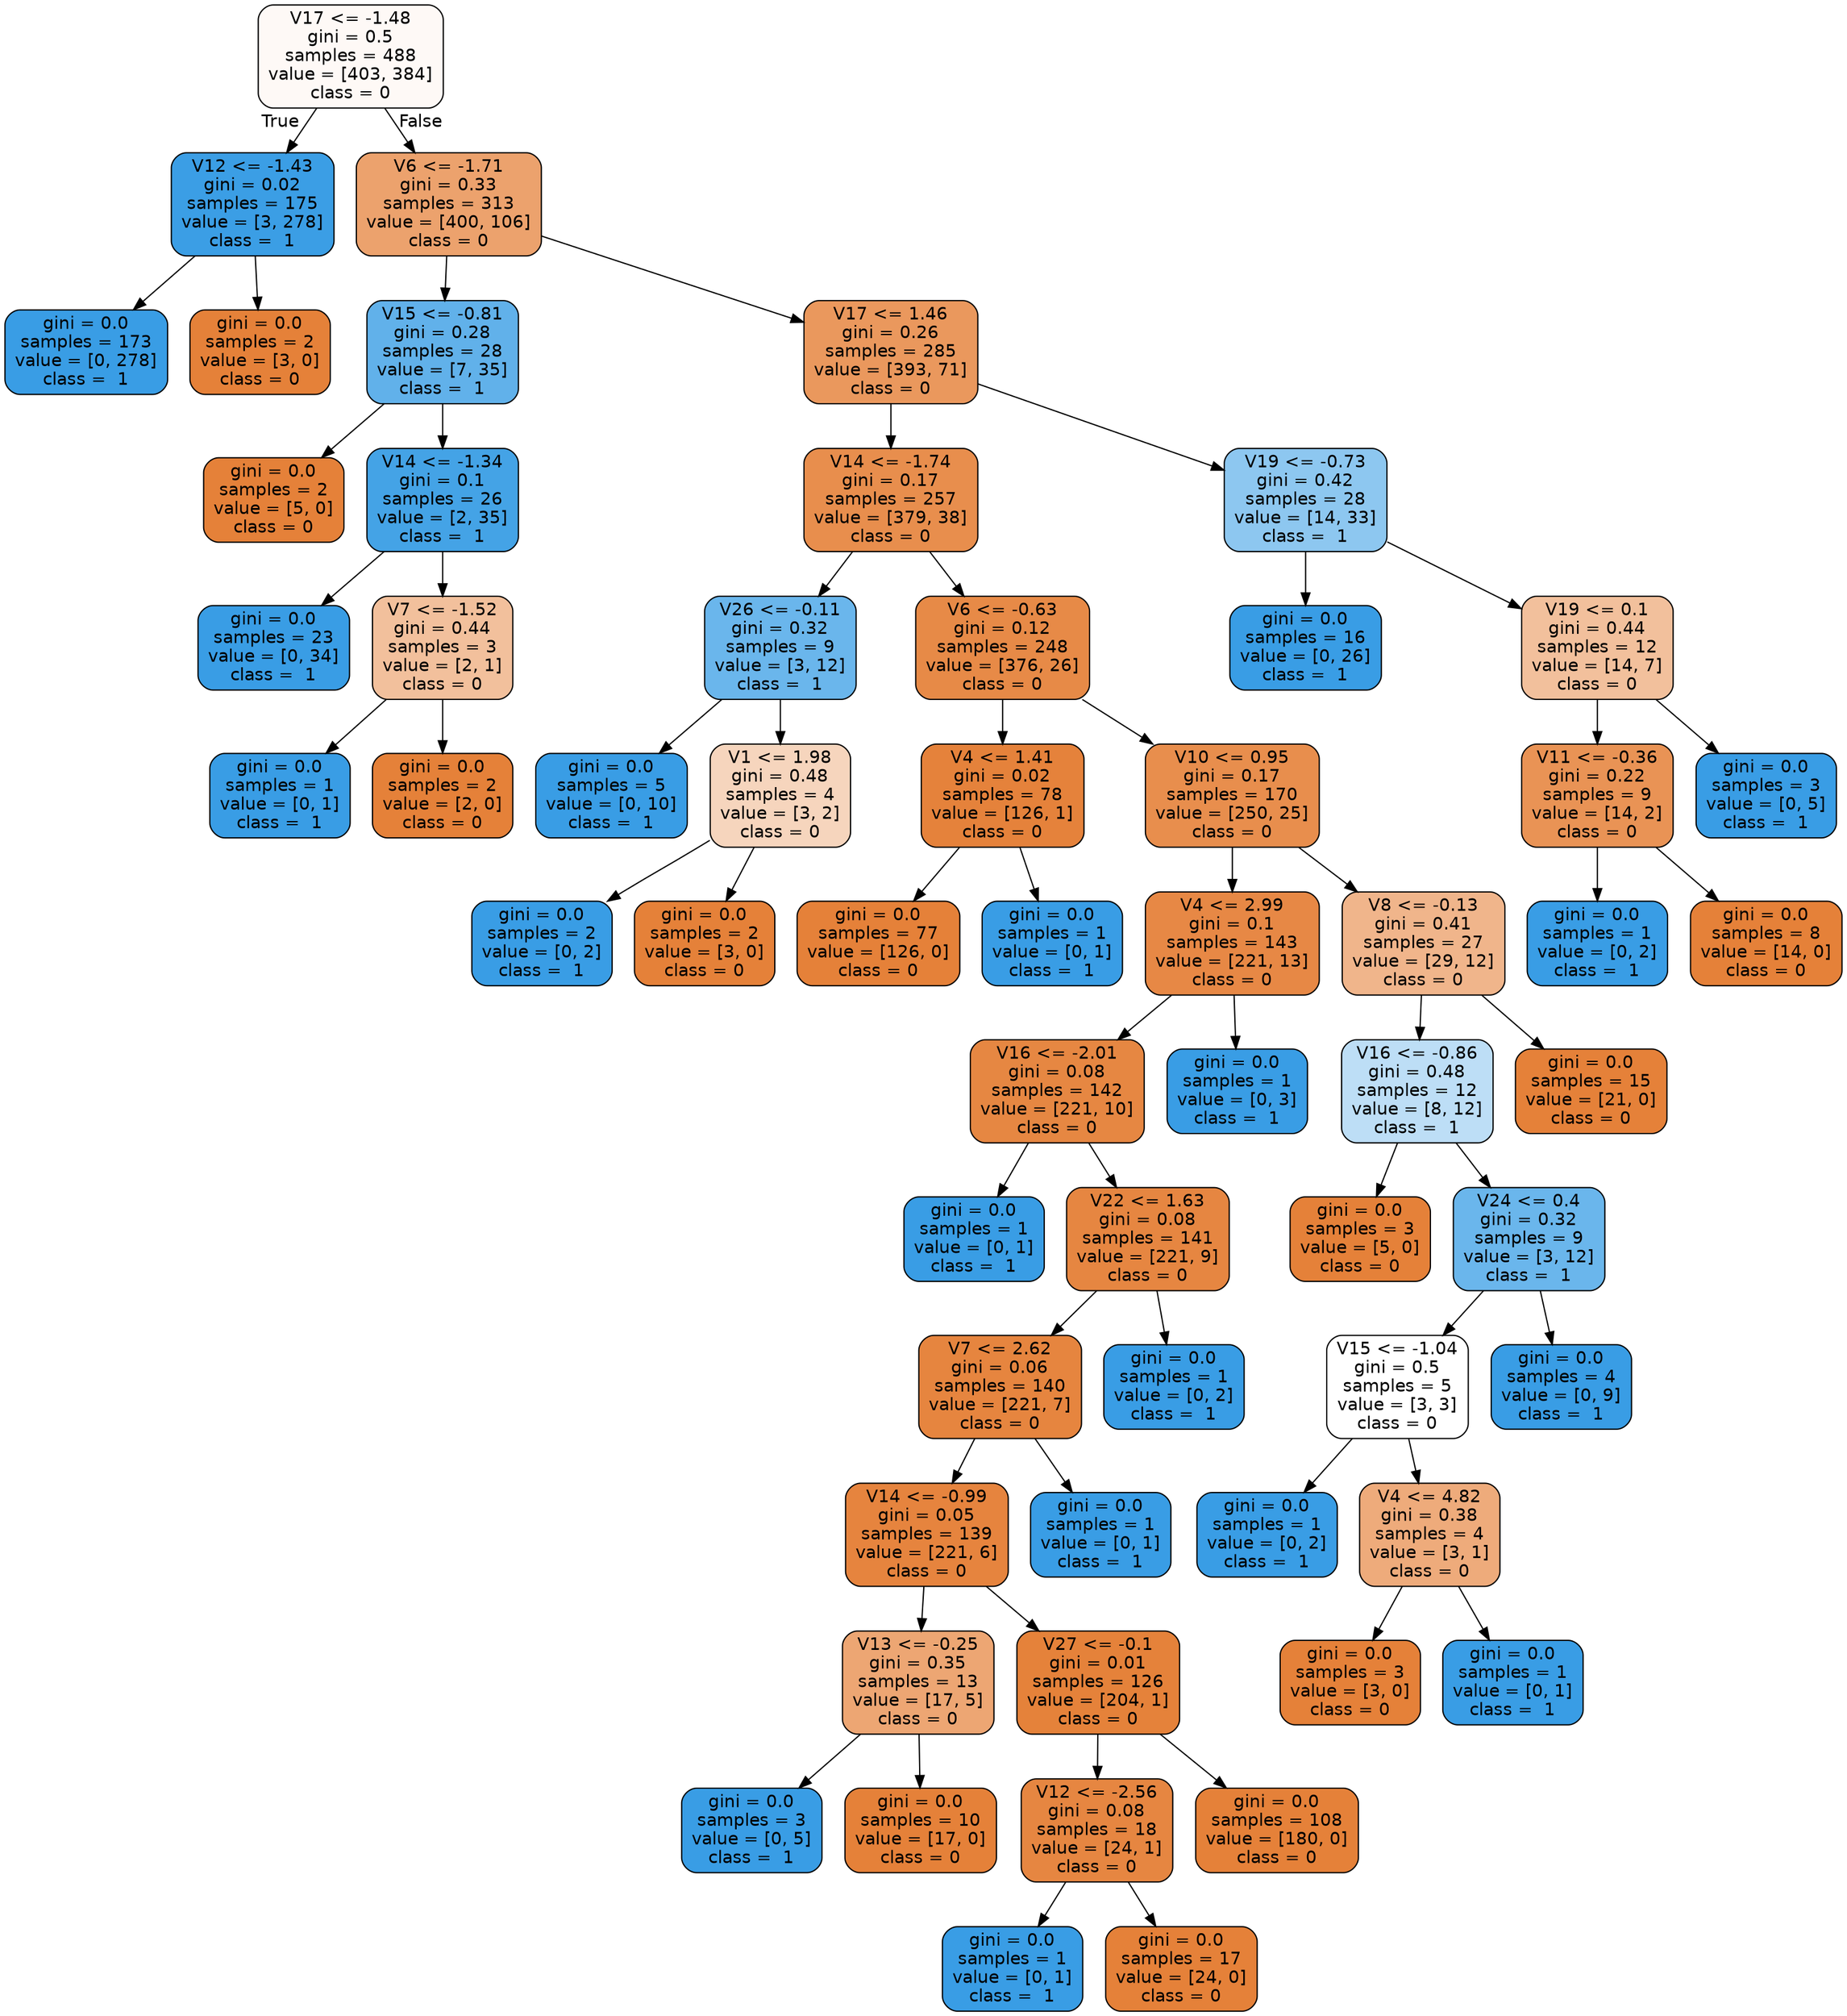 digraph Tree {
node [shape=box, style="filled, rounded", color="black", fontname=helvetica] ;
edge [fontname=helvetica] ;
0 [label="V17 <= -1.48\ngini = 0.5\nsamples = 488\nvalue = [403, 384]\nclass = 0", fillcolor="#fef9f6"] ;
1 [label="V12 <= -1.43\ngini = 0.02\nsamples = 175\nvalue = [3, 278]\nclass =  1", fillcolor="#3b9ee5"] ;
0 -> 1 [labeldistance=2.5, labelangle=45, headlabel="True"] ;
2 [label="gini = 0.0\nsamples = 173\nvalue = [0, 278]\nclass =  1", fillcolor="#399de5"] ;
1 -> 2 ;
3 [label="gini = 0.0\nsamples = 2\nvalue = [3, 0]\nclass = 0", fillcolor="#e58139"] ;
1 -> 3 ;
4 [label="V6 <= -1.71\ngini = 0.33\nsamples = 313\nvalue = [400, 106]\nclass = 0", fillcolor="#eca26d"] ;
0 -> 4 [labeldistance=2.5, labelangle=-45, headlabel="False"] ;
5 [label="V15 <= -0.81\ngini = 0.28\nsamples = 28\nvalue = [7, 35]\nclass =  1", fillcolor="#61b1ea"] ;
4 -> 5 ;
6 [label="gini = 0.0\nsamples = 2\nvalue = [5, 0]\nclass = 0", fillcolor="#e58139"] ;
5 -> 6 ;
7 [label="V14 <= -1.34\ngini = 0.1\nsamples = 26\nvalue = [2, 35]\nclass =  1", fillcolor="#44a3e6"] ;
5 -> 7 ;
8 [label="gini = 0.0\nsamples = 23\nvalue = [0, 34]\nclass =  1", fillcolor="#399de5"] ;
7 -> 8 ;
9 [label="V7 <= -1.52\ngini = 0.44\nsamples = 3\nvalue = [2, 1]\nclass = 0", fillcolor="#f2c09c"] ;
7 -> 9 ;
10 [label="gini = 0.0\nsamples = 1\nvalue = [0, 1]\nclass =  1", fillcolor="#399de5"] ;
9 -> 10 ;
11 [label="gini = 0.0\nsamples = 2\nvalue = [2, 0]\nclass = 0", fillcolor="#e58139"] ;
9 -> 11 ;
12 [label="V17 <= 1.46\ngini = 0.26\nsamples = 285\nvalue = [393, 71]\nclass = 0", fillcolor="#ea985d"] ;
4 -> 12 ;
13 [label="V14 <= -1.74\ngini = 0.17\nsamples = 257\nvalue = [379, 38]\nclass = 0", fillcolor="#e88e4d"] ;
12 -> 13 ;
14 [label="V26 <= -0.11\ngini = 0.32\nsamples = 9\nvalue = [3, 12]\nclass =  1", fillcolor="#6ab6ec"] ;
13 -> 14 ;
15 [label="gini = 0.0\nsamples = 5\nvalue = [0, 10]\nclass =  1", fillcolor="#399de5"] ;
14 -> 15 ;
16 [label="V1 <= 1.98\ngini = 0.48\nsamples = 4\nvalue = [3, 2]\nclass = 0", fillcolor="#f6d5bd"] ;
14 -> 16 ;
17 [label="gini = 0.0\nsamples = 2\nvalue = [0, 2]\nclass =  1", fillcolor="#399de5"] ;
16 -> 17 ;
18 [label="gini = 0.0\nsamples = 2\nvalue = [3, 0]\nclass = 0", fillcolor="#e58139"] ;
16 -> 18 ;
19 [label="V6 <= -0.63\ngini = 0.12\nsamples = 248\nvalue = [376, 26]\nclass = 0", fillcolor="#e78a47"] ;
13 -> 19 ;
20 [label="V4 <= 1.41\ngini = 0.02\nsamples = 78\nvalue = [126, 1]\nclass = 0", fillcolor="#e5823b"] ;
19 -> 20 ;
21 [label="gini = 0.0\nsamples = 77\nvalue = [126, 0]\nclass = 0", fillcolor="#e58139"] ;
20 -> 21 ;
22 [label="gini = 0.0\nsamples = 1\nvalue = [0, 1]\nclass =  1", fillcolor="#399de5"] ;
20 -> 22 ;
23 [label="V10 <= 0.95\ngini = 0.17\nsamples = 170\nvalue = [250, 25]\nclass = 0", fillcolor="#e88e4d"] ;
19 -> 23 ;
24 [label="V4 <= 2.99\ngini = 0.1\nsamples = 143\nvalue = [221, 13]\nclass = 0", fillcolor="#e78845"] ;
23 -> 24 ;
25 [label="V16 <= -2.01\ngini = 0.08\nsamples = 142\nvalue = [221, 10]\nclass = 0", fillcolor="#e68742"] ;
24 -> 25 ;
26 [label="gini = 0.0\nsamples = 1\nvalue = [0, 1]\nclass =  1", fillcolor="#399de5"] ;
25 -> 26 ;
27 [label="V22 <= 1.63\ngini = 0.08\nsamples = 141\nvalue = [221, 9]\nclass = 0", fillcolor="#e68641"] ;
25 -> 27 ;
28 [label="V7 <= 2.62\ngini = 0.06\nsamples = 140\nvalue = [221, 7]\nclass = 0", fillcolor="#e6853f"] ;
27 -> 28 ;
29 [label="V14 <= -0.99\ngini = 0.05\nsamples = 139\nvalue = [221, 6]\nclass = 0", fillcolor="#e6843e"] ;
28 -> 29 ;
30 [label="V13 <= -0.25\ngini = 0.35\nsamples = 13\nvalue = [17, 5]\nclass = 0", fillcolor="#eda673"] ;
29 -> 30 ;
31 [label="gini = 0.0\nsamples = 3\nvalue = [0, 5]\nclass =  1", fillcolor="#399de5"] ;
30 -> 31 ;
32 [label="gini = 0.0\nsamples = 10\nvalue = [17, 0]\nclass = 0", fillcolor="#e58139"] ;
30 -> 32 ;
33 [label="V27 <= -0.1\ngini = 0.01\nsamples = 126\nvalue = [204, 1]\nclass = 0", fillcolor="#e5823a"] ;
29 -> 33 ;
34 [label="V12 <= -2.56\ngini = 0.08\nsamples = 18\nvalue = [24, 1]\nclass = 0", fillcolor="#e68641"] ;
33 -> 34 ;
35 [label="gini = 0.0\nsamples = 1\nvalue = [0, 1]\nclass =  1", fillcolor="#399de5"] ;
34 -> 35 ;
36 [label="gini = 0.0\nsamples = 17\nvalue = [24, 0]\nclass = 0", fillcolor="#e58139"] ;
34 -> 36 ;
37 [label="gini = 0.0\nsamples = 108\nvalue = [180, 0]\nclass = 0", fillcolor="#e58139"] ;
33 -> 37 ;
38 [label="gini = 0.0\nsamples = 1\nvalue = [0, 1]\nclass =  1", fillcolor="#399de5"] ;
28 -> 38 ;
39 [label="gini = 0.0\nsamples = 1\nvalue = [0, 2]\nclass =  1", fillcolor="#399de5"] ;
27 -> 39 ;
40 [label="gini = 0.0\nsamples = 1\nvalue = [0, 3]\nclass =  1", fillcolor="#399de5"] ;
24 -> 40 ;
41 [label="V8 <= -0.13\ngini = 0.41\nsamples = 27\nvalue = [29, 12]\nclass = 0", fillcolor="#f0b58b"] ;
23 -> 41 ;
42 [label="V16 <= -0.86\ngini = 0.48\nsamples = 12\nvalue = [8, 12]\nclass =  1", fillcolor="#bddef6"] ;
41 -> 42 ;
43 [label="gini = 0.0\nsamples = 3\nvalue = [5, 0]\nclass = 0", fillcolor="#e58139"] ;
42 -> 43 ;
44 [label="V24 <= 0.4\ngini = 0.32\nsamples = 9\nvalue = [3, 12]\nclass =  1", fillcolor="#6ab6ec"] ;
42 -> 44 ;
45 [label="V15 <= -1.04\ngini = 0.5\nsamples = 5\nvalue = [3, 3]\nclass = 0", fillcolor="#ffffff"] ;
44 -> 45 ;
46 [label="gini = 0.0\nsamples = 1\nvalue = [0, 2]\nclass =  1", fillcolor="#399de5"] ;
45 -> 46 ;
47 [label="V4 <= 4.82\ngini = 0.38\nsamples = 4\nvalue = [3, 1]\nclass = 0", fillcolor="#eeab7b"] ;
45 -> 47 ;
48 [label="gini = 0.0\nsamples = 3\nvalue = [3, 0]\nclass = 0", fillcolor="#e58139"] ;
47 -> 48 ;
49 [label="gini = 0.0\nsamples = 1\nvalue = [0, 1]\nclass =  1", fillcolor="#399de5"] ;
47 -> 49 ;
50 [label="gini = 0.0\nsamples = 4\nvalue = [0, 9]\nclass =  1", fillcolor="#399de5"] ;
44 -> 50 ;
51 [label="gini = 0.0\nsamples = 15\nvalue = [21, 0]\nclass = 0", fillcolor="#e58139"] ;
41 -> 51 ;
52 [label="V19 <= -0.73\ngini = 0.42\nsamples = 28\nvalue = [14, 33]\nclass =  1", fillcolor="#8dc7f0"] ;
12 -> 52 ;
53 [label="gini = 0.0\nsamples = 16\nvalue = [0, 26]\nclass =  1", fillcolor="#399de5"] ;
52 -> 53 ;
54 [label="V19 <= 0.1\ngini = 0.44\nsamples = 12\nvalue = [14, 7]\nclass = 0", fillcolor="#f2c09c"] ;
52 -> 54 ;
55 [label="V11 <= -0.36\ngini = 0.22\nsamples = 9\nvalue = [14, 2]\nclass = 0", fillcolor="#e99355"] ;
54 -> 55 ;
56 [label="gini = 0.0\nsamples = 1\nvalue = [0, 2]\nclass =  1", fillcolor="#399de5"] ;
55 -> 56 ;
57 [label="gini = 0.0\nsamples = 8\nvalue = [14, 0]\nclass = 0", fillcolor="#e58139"] ;
55 -> 57 ;
58 [label="gini = 0.0\nsamples = 3\nvalue = [0, 5]\nclass =  1", fillcolor="#399de5"] ;
54 -> 58 ;
}